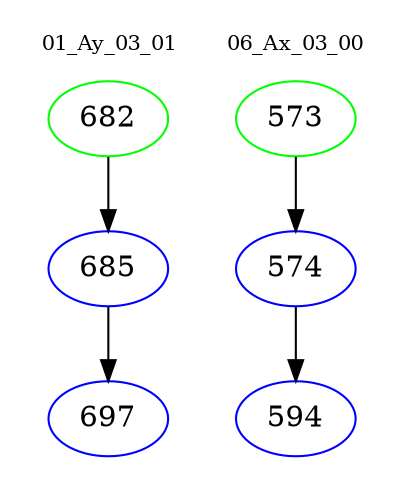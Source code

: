 digraph{
subgraph cluster_0 {
color = white
label = "01_Ay_03_01";
fontsize=10;
T0_682 [label="682", color="green"]
T0_682 -> T0_685 [color="black"]
T0_685 [label="685", color="blue"]
T0_685 -> T0_697 [color="black"]
T0_697 [label="697", color="blue"]
}
subgraph cluster_1 {
color = white
label = "06_Ax_03_00";
fontsize=10;
T1_573 [label="573", color="green"]
T1_573 -> T1_574 [color="black"]
T1_574 [label="574", color="blue"]
T1_574 -> T1_594 [color="black"]
T1_594 [label="594", color="blue"]
}
}
